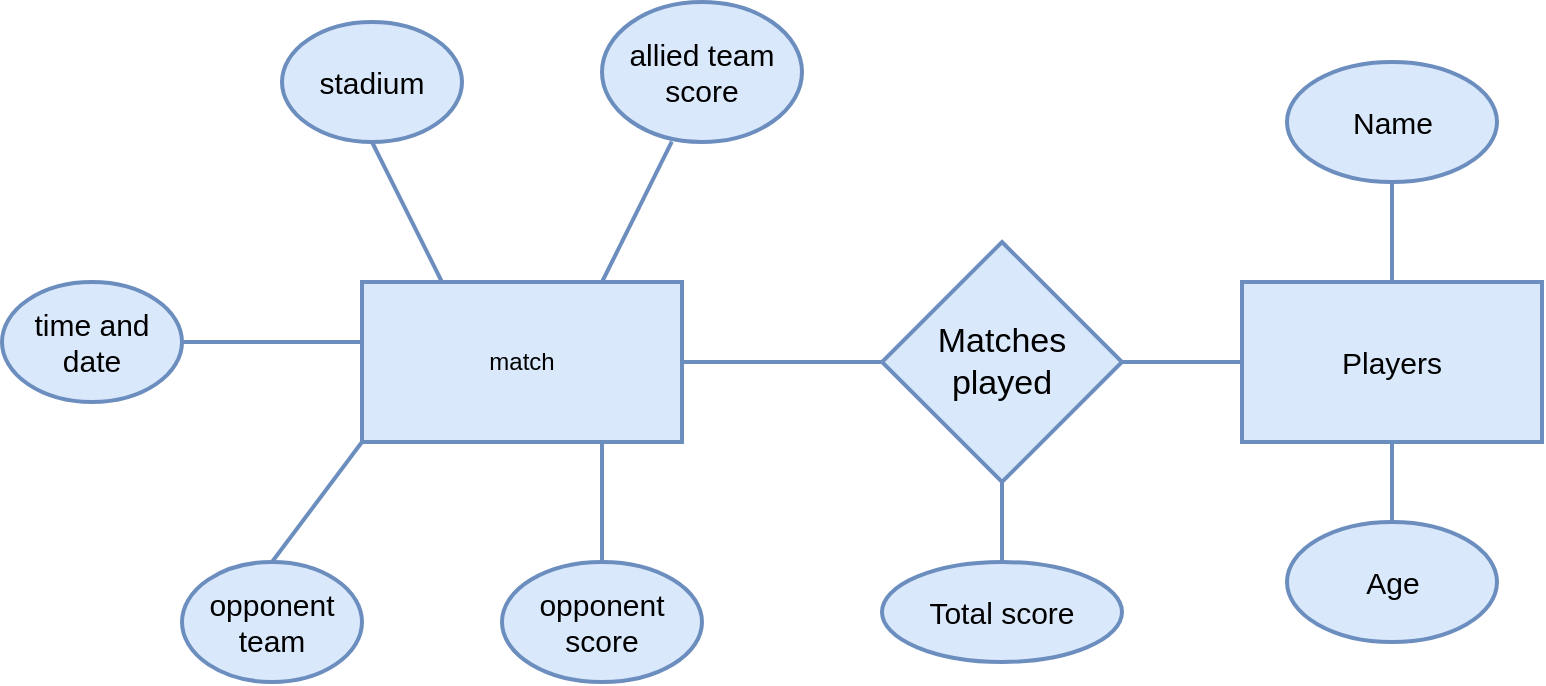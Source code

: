 <mxfile version="13.6.10" type="github"><diagram id="-IBCfol2DhCwTar03_mY" name="Page-1"><mxGraphModel dx="1258" dy="726" grid="1" gridSize="10" guides="1" tooltips="1" connect="1" arrows="1" fold="1" page="1" pageScale="1" pageWidth="10000" pageHeight="10000" math="0" shadow="0"><root><mxCell id="0"/><mxCell id="1" parent="0"/><mxCell id="baoDK4Zk-VivEnSaUOu_-2" value="match" style="rounded=0;whiteSpace=wrap;html=1;strokeWidth=2;fillColor=#dae8fc;strokeColor=#6c8ebf;" vertex="1" parent="1"><mxGeometry x="220" y="290" width="160" height="80" as="geometry"/></mxCell><mxCell id="baoDK4Zk-VivEnSaUOu_-3" value="&lt;font style=&quot;font-size: 15px&quot;&gt;allied team score&lt;/font&gt;" style="ellipse;whiteSpace=wrap;html=1;strokeWidth=2;fillColor=#dae8fc;strokeColor=#6c8ebf;" vertex="1" parent="1"><mxGeometry x="340" y="150" width="100" height="70" as="geometry"/></mxCell><mxCell id="baoDK4Zk-VivEnSaUOu_-4" value="&lt;font style=&quot;font-size: 15px&quot;&gt;stadium&lt;/font&gt;" style="ellipse;whiteSpace=wrap;html=1;strokeWidth=2;fillColor=#dae8fc;strokeColor=#6c8ebf;" vertex="1" parent="1"><mxGeometry x="180" y="160" width="90" height="60" as="geometry"/></mxCell><mxCell id="baoDK4Zk-VivEnSaUOu_-5" value="&lt;font style=&quot;font-size: 15px&quot;&gt;time and date&lt;/font&gt;" style="ellipse;whiteSpace=wrap;html=1;strokeWidth=2;fillColor=#dae8fc;strokeColor=#6c8ebf;" vertex="1" parent="1"><mxGeometry x="40" y="290" width="90" height="60" as="geometry"/></mxCell><mxCell id="baoDK4Zk-VivEnSaUOu_-7" value="&lt;font style=&quot;font-size: 15px&quot;&gt;opponent team&lt;/font&gt;" style="ellipse;whiteSpace=wrap;html=1;strokeWidth=2;fillColor=#dae8fc;strokeColor=#6c8ebf;" vertex="1" parent="1"><mxGeometry x="130" y="430" width="90" height="60" as="geometry"/></mxCell><mxCell id="baoDK4Zk-VivEnSaUOu_-8" value="&lt;font style=&quot;font-size: 15px&quot;&gt;opponent score&lt;/font&gt;" style="ellipse;whiteSpace=wrap;html=1;strokeWidth=2;fillColor=#dae8fc;strokeColor=#6c8ebf;" vertex="1" parent="1"><mxGeometry x="290" y="430" width="100" height="60" as="geometry"/></mxCell><mxCell id="baoDK4Zk-VivEnSaUOu_-10" value="&lt;font style=&quot;font-size: 17px&quot;&gt;Matches played&lt;/font&gt;" style="rhombus;whiteSpace=wrap;html=1;strokeWidth=2;fillColor=#dae8fc;strokeColor=#6c8ebf;" vertex="1" parent="1"><mxGeometry x="480" y="270" width="120" height="120" as="geometry"/></mxCell><mxCell id="baoDK4Zk-VivEnSaUOu_-11" value="&lt;font style=&quot;font-size: 15px&quot;&gt;Total score&lt;/font&gt;" style="ellipse;whiteSpace=wrap;html=1;strokeWidth=2;fillColor=#dae8fc;strokeColor=#6c8ebf;" vertex="1" parent="1"><mxGeometry x="480" y="430" width="120" height="50" as="geometry"/></mxCell><mxCell id="baoDK4Zk-VivEnSaUOu_-12" value="&lt;font style=&quot;font-size: 15px&quot;&gt;Players&lt;/font&gt;" style="rounded=0;whiteSpace=wrap;html=1;strokeWidth=2;fillColor=#dae8fc;strokeColor=#6c8ebf;" vertex="1" parent="1"><mxGeometry x="660" y="290" width="150" height="80" as="geometry"/></mxCell><mxCell id="baoDK4Zk-VivEnSaUOu_-13" value="&lt;font style=&quot;font-size: 15px&quot;&gt;Name&lt;/font&gt;" style="ellipse;whiteSpace=wrap;html=1;strokeWidth=2;fillColor=#dae8fc;strokeColor=#6c8ebf;" vertex="1" parent="1"><mxGeometry x="682.5" y="180" width="105" height="60" as="geometry"/></mxCell><mxCell id="baoDK4Zk-VivEnSaUOu_-14" value="&lt;font style=&quot;font-size: 15px&quot;&gt;Age&lt;/font&gt;" style="ellipse;whiteSpace=wrap;html=1;strokeWidth=2;fillColor=#dae8fc;strokeColor=#6c8ebf;" vertex="1" parent="1"><mxGeometry x="682.5" y="410" width="105" height="60" as="geometry"/></mxCell><mxCell id="baoDK4Zk-VivEnSaUOu_-17" value="" style="endArrow=none;html=1;exitX=0.5;exitY=0;exitDx=0;exitDy=0;entryX=0;entryY=1;entryDx=0;entryDy=0;strokeWidth=2;fillColor=#dae8fc;strokeColor=#6c8ebf;" edge="1" parent="1" source="baoDK4Zk-VivEnSaUOu_-7" target="baoDK4Zk-VivEnSaUOu_-2"><mxGeometry width="50" height="50" relative="1" as="geometry"><mxPoint x="180" y="410" as="sourcePoint"/><mxPoint x="240" y="360" as="targetPoint"/></mxGeometry></mxCell><mxCell id="baoDK4Zk-VivEnSaUOu_-19" value="" style="endArrow=none;html=1;entryX=0.5;entryY=0;entryDx=0;entryDy=0;strokeWidth=2;fillColor=#dae8fc;strokeColor=#6c8ebf;" edge="1" parent="1" target="baoDK4Zk-VivEnSaUOu_-8"><mxGeometry width="50" height="50" relative="1" as="geometry"><mxPoint x="340" y="370" as="sourcePoint"/><mxPoint x="350" y="390" as="targetPoint"/></mxGeometry></mxCell><mxCell id="baoDK4Zk-VivEnSaUOu_-20" value="" style="endArrow=none;html=1;strokeWidth=2;fillColor=#dae8fc;strokeColor=#6c8ebf;" edge="1" parent="1" source="baoDK4Zk-VivEnSaUOu_-5"><mxGeometry width="50" height="50" relative="1" as="geometry"><mxPoint x="180" y="300" as="sourcePoint"/><mxPoint x="220" y="320" as="targetPoint"/></mxGeometry></mxCell><mxCell id="baoDK4Zk-VivEnSaUOu_-21" value="" style="endArrow=none;html=1;exitX=0.75;exitY=0;exitDx=0;exitDy=0;entryX=0.349;entryY=0.998;entryDx=0;entryDy=0;entryPerimeter=0;strokeWidth=2;fillColor=#dae8fc;strokeColor=#6c8ebf;" edge="1" parent="1" source="baoDK4Zk-VivEnSaUOu_-2" target="baoDK4Zk-VivEnSaUOu_-3"><mxGeometry width="50" height="50" relative="1" as="geometry"><mxPoint x="380" y="310" as="sourcePoint"/><mxPoint x="386" y="252" as="targetPoint"/></mxGeometry></mxCell><mxCell id="baoDK4Zk-VivEnSaUOu_-22" value="" style="endArrow=none;html=1;exitX=0.25;exitY=0;exitDx=0;exitDy=0;entryX=0.5;entryY=1;entryDx=0;entryDy=0;strokeWidth=2;fillColor=#dae8fc;strokeColor=#6c8ebf;" edge="1" parent="1" source="baoDK4Zk-VivEnSaUOu_-2" target="baoDK4Zk-VivEnSaUOu_-4"><mxGeometry width="50" height="50" relative="1" as="geometry"><mxPoint x="290" y="290" as="sourcePoint"/><mxPoint x="340" y="240" as="targetPoint"/></mxGeometry></mxCell><mxCell id="baoDK4Zk-VivEnSaUOu_-23" value="" style="endArrow=none;html=1;exitX=1;exitY=0.5;exitDx=0;exitDy=0;entryX=0;entryY=0.5;entryDx=0;entryDy=0;strokeWidth=2;fillColor=#dae8fc;strokeColor=#6c8ebf;" edge="1" parent="1" source="baoDK4Zk-VivEnSaUOu_-2" target="baoDK4Zk-VivEnSaUOu_-10"><mxGeometry width="50" height="50" relative="1" as="geometry"><mxPoint x="410" y="340" as="sourcePoint"/><mxPoint x="460" y="290" as="targetPoint"/></mxGeometry></mxCell><mxCell id="baoDK4Zk-VivEnSaUOu_-24" value="" style="endArrow=none;html=1;exitX=0.5;exitY=0;exitDx=0;exitDy=0;entryX=0.5;entryY=1;entryDx=0;entryDy=0;strokeWidth=2;fillColor=#dae8fc;strokeColor=#6c8ebf;" edge="1" parent="1" source="baoDK4Zk-VivEnSaUOu_-11" target="baoDK4Zk-VivEnSaUOu_-10"><mxGeometry width="50" height="50" relative="1" as="geometry"><mxPoint x="580" y="420" as="sourcePoint"/><mxPoint x="630" y="370" as="targetPoint"/></mxGeometry></mxCell><mxCell id="baoDK4Zk-VivEnSaUOu_-25" value="" style="endArrow=none;html=1;exitX=1;exitY=0.5;exitDx=0;exitDy=0;entryX=0;entryY=0.5;entryDx=0;entryDy=0;strokeWidth=2;fillColor=#dae8fc;strokeColor=#6c8ebf;" edge="1" parent="1" source="baoDK4Zk-VivEnSaUOu_-10" target="baoDK4Zk-VivEnSaUOu_-12"><mxGeometry width="50" height="50" relative="1" as="geometry"><mxPoint x="630" y="350" as="sourcePoint"/><mxPoint x="680" y="300" as="targetPoint"/></mxGeometry></mxCell><mxCell id="baoDK4Zk-VivEnSaUOu_-26" value="" style="endArrow=none;html=1;entryX=0.5;entryY=1;entryDx=0;entryDy=0;exitX=0.5;exitY=0;exitDx=0;exitDy=0;strokeWidth=2;fillColor=#dae8fc;strokeColor=#6c8ebf;" edge="1" parent="1" source="baoDK4Zk-VivEnSaUOu_-12" target="baoDK4Zk-VivEnSaUOu_-13"><mxGeometry width="50" height="50" relative="1" as="geometry"><mxPoint x="720" y="330" as="sourcePoint"/><mxPoint x="770" y="280" as="targetPoint"/></mxGeometry></mxCell><mxCell id="baoDK4Zk-VivEnSaUOu_-27" value="" style="endArrow=none;html=1;exitX=0.5;exitY=0;exitDx=0;exitDy=0;entryX=0.5;entryY=1;entryDx=0;entryDy=0;strokeWidth=2;fillColor=#dae8fc;strokeColor=#6c8ebf;" edge="1" parent="1" source="baoDK4Zk-VivEnSaUOu_-14" target="baoDK4Zk-VivEnSaUOu_-12"><mxGeometry width="50" height="50" relative="1" as="geometry"><mxPoint x="810" y="410" as="sourcePoint"/><mxPoint x="860" y="360" as="targetPoint"/></mxGeometry></mxCell></root></mxGraphModel></diagram></mxfile>